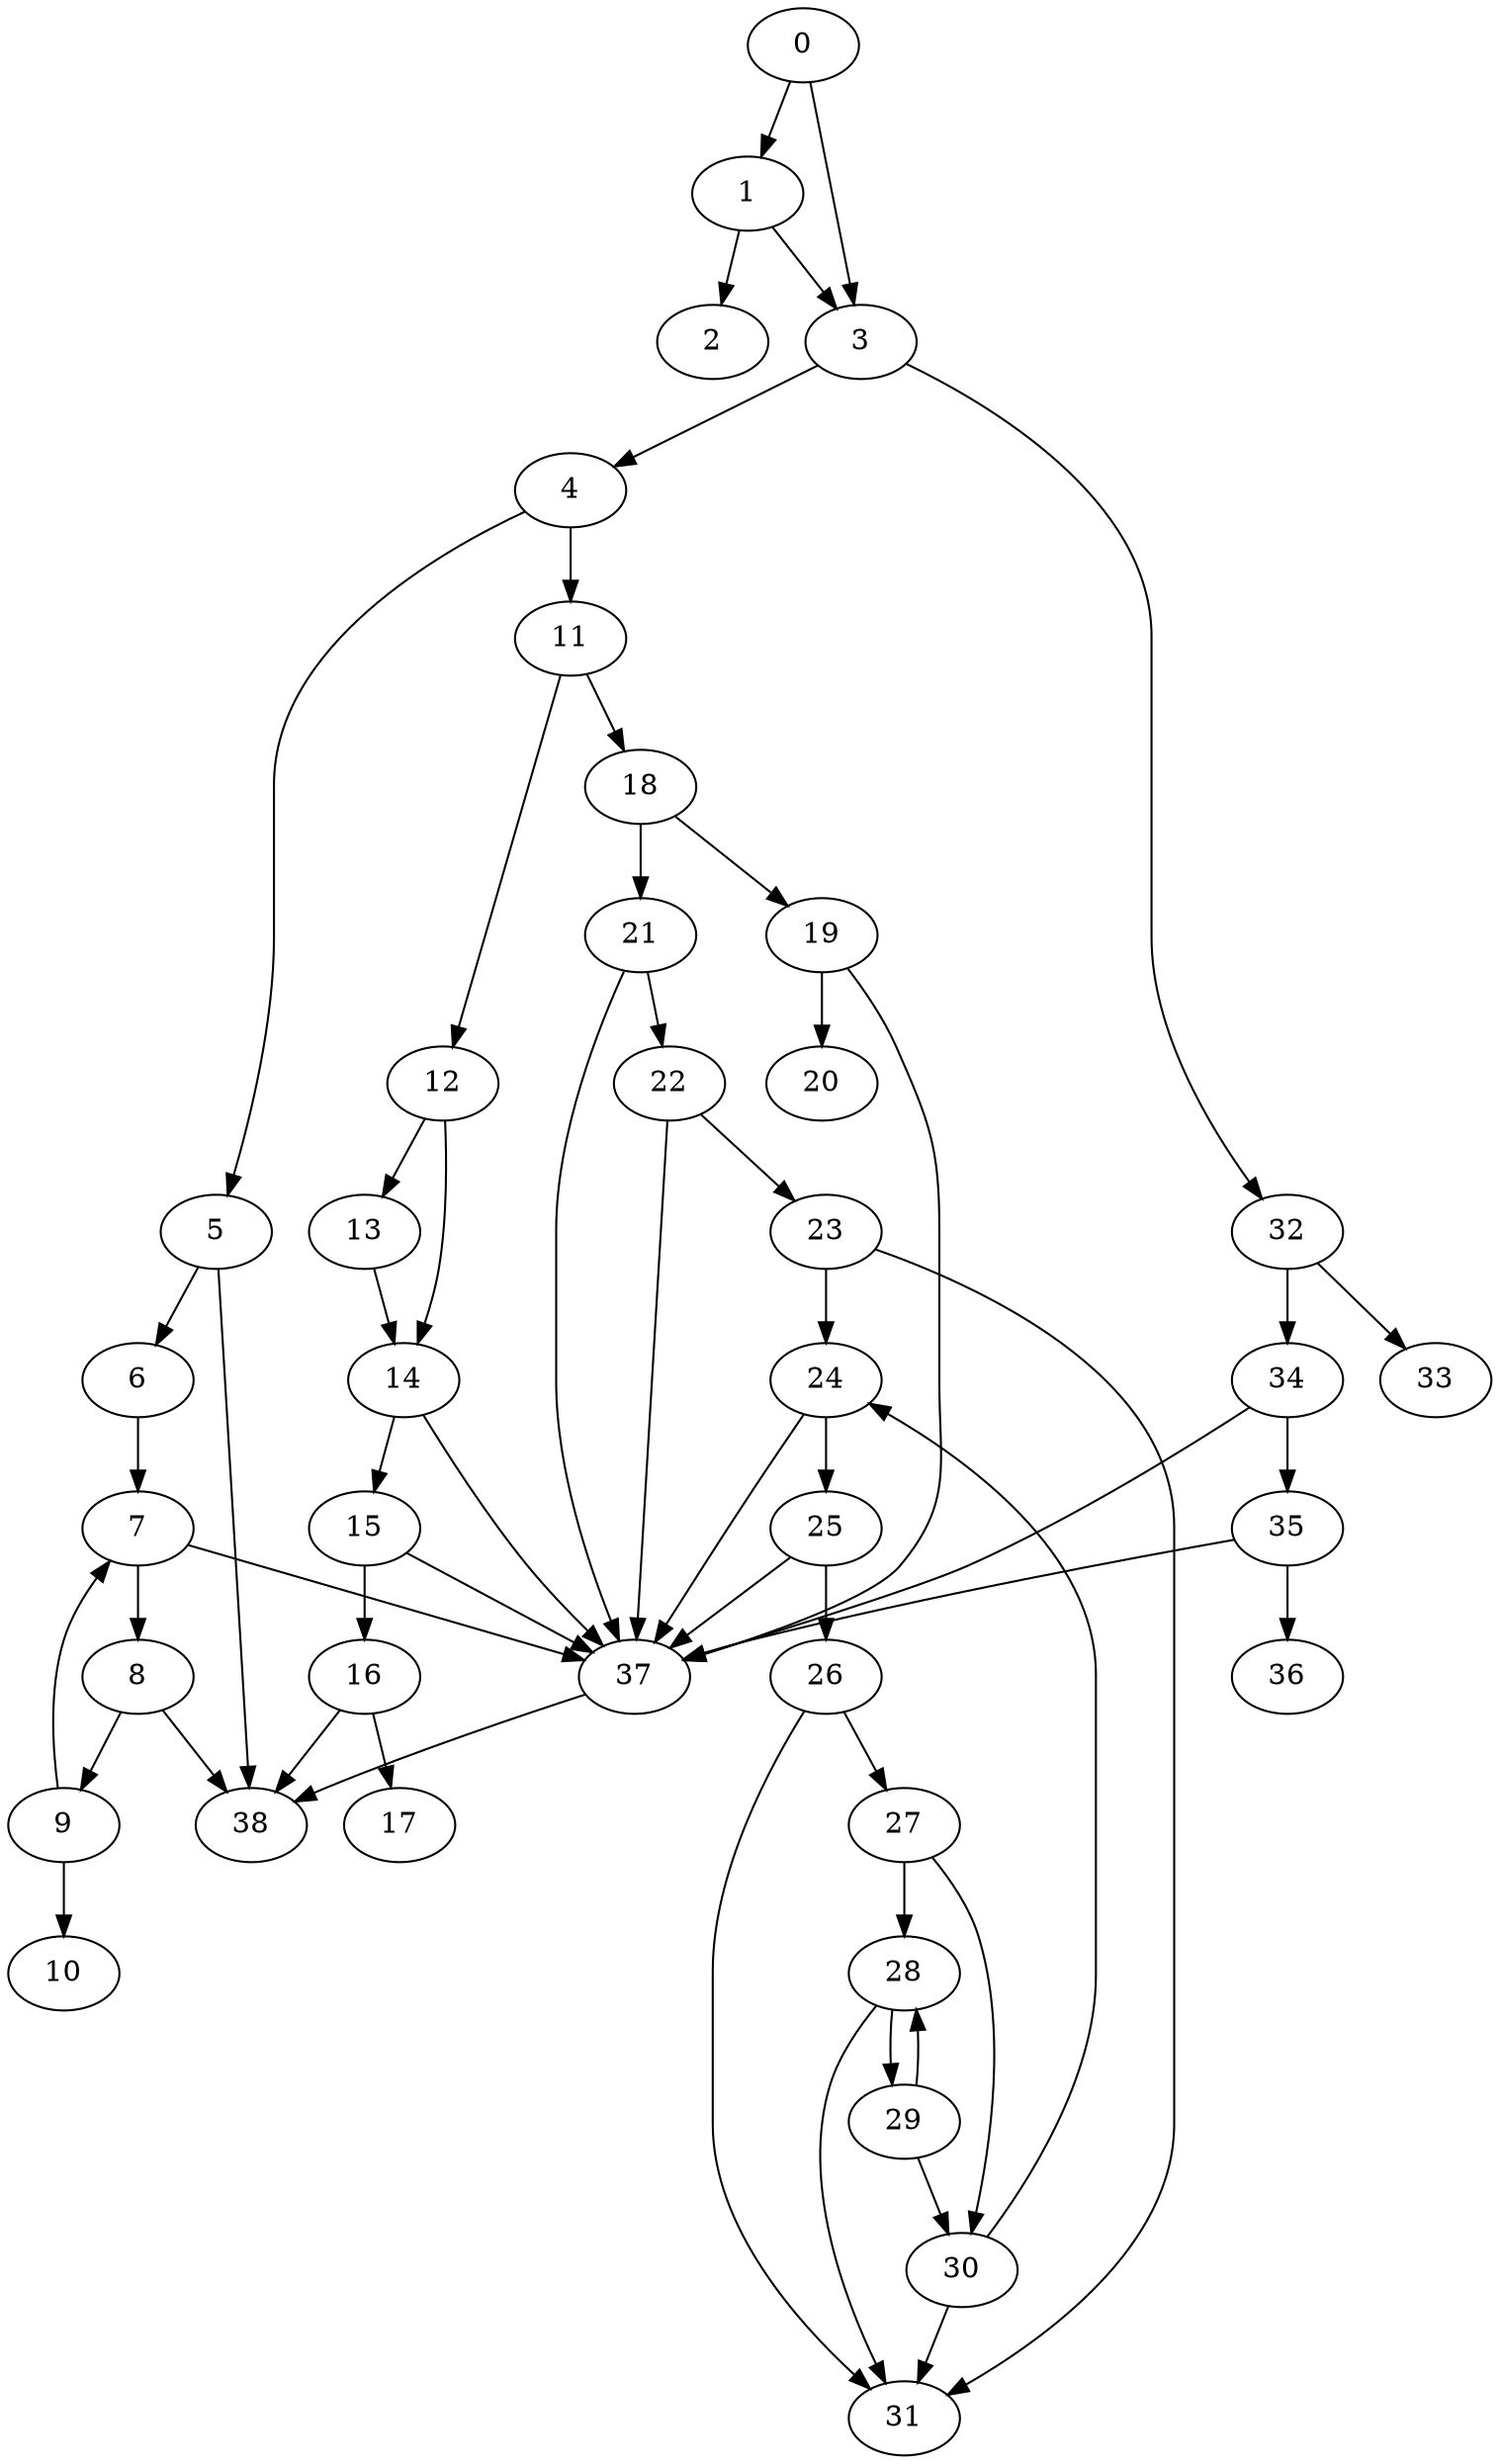 digraph {
	0
	1
	2
	3
	4
	5
	6
	7
	8
	9
	10
	11
	12
	13
	14
	15
	16
	17
	18
	19
	20
	21
	22
	23
	24
	25
	26
	27
	28
	29
	30
	31
	32
	33
	34
	35
	36
	37
	38
	22 -> 37
	35 -> 37
	14 -> 37
	15 -> 37
	19 -> 37
	25 -> 37
	34 -> 37
	7 -> 37
	21 -> 37
	24 -> 37
	21 -> 22
	27 -> 28
	29 -> 28
	23 -> 31
	26 -> 31
	28 -> 31
	30 -> 31
	7 -> 8
	25 -> 26
	35 -> 36
	11 -> 18
	18 -> 21
	24 -> 25
	9 -> 10
	4 -> 11
	12 -> 14
	13 -> 14
	15 -> 16
	16 -> 17
	4 -> 5
	5 -> 6
	8 -> 9
	23 -> 24
	30 -> 24
	3 -> 32
	32 -> 33
	14 -> 15
	19 -> 20
	28 -> 29
	27 -> 30
	29 -> 30
	0 -> 1
	1 -> 2
	1 -> 3
	0 -> 3
	6 -> 7
	9 -> 7
	11 -> 12
	22 -> 23
	5 -> 38
	8 -> 38
	16 -> 38
	37 -> 38
	12 -> 13
	32 -> 34
	34 -> 35
	26 -> 27
	3 -> 4
	18 -> 19
}
